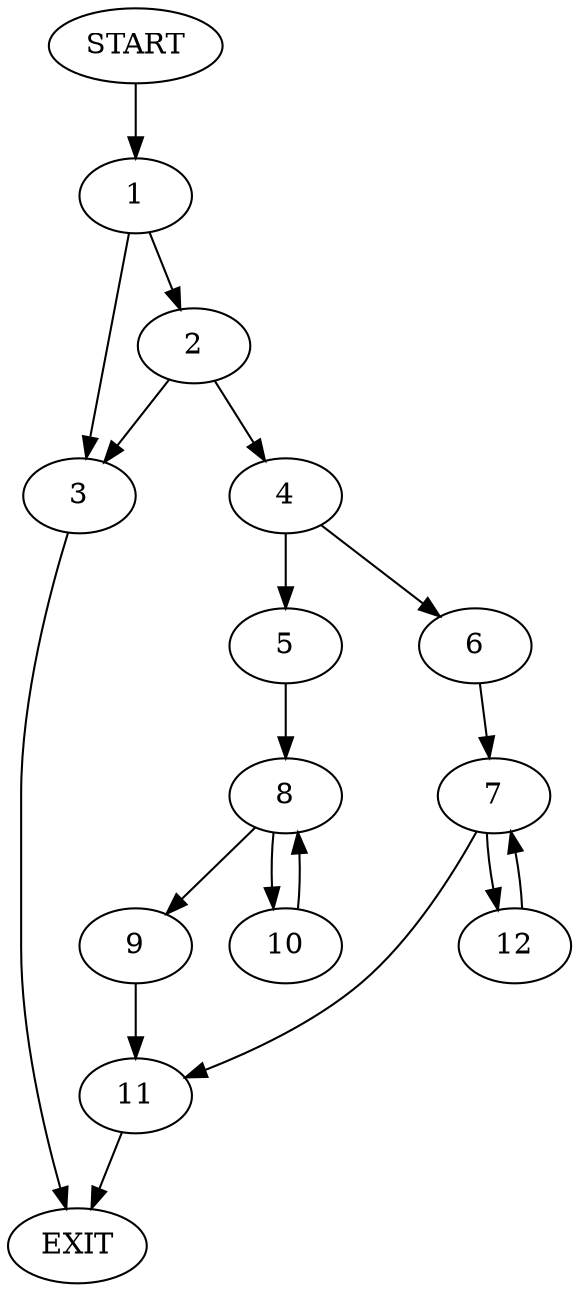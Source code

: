 digraph {
0 [label="START"]
13 [label="EXIT"]
0 -> 1
1 -> 2
1 -> 3
3 -> 13
2 -> 4
2 -> 3
4 -> 5
4 -> 6
6 -> 7
5 -> 8
8 -> 9
8 -> 10
9 -> 11
10 -> 8
11 -> 13
7 -> 12
7 -> 11
12 -> 7
}
